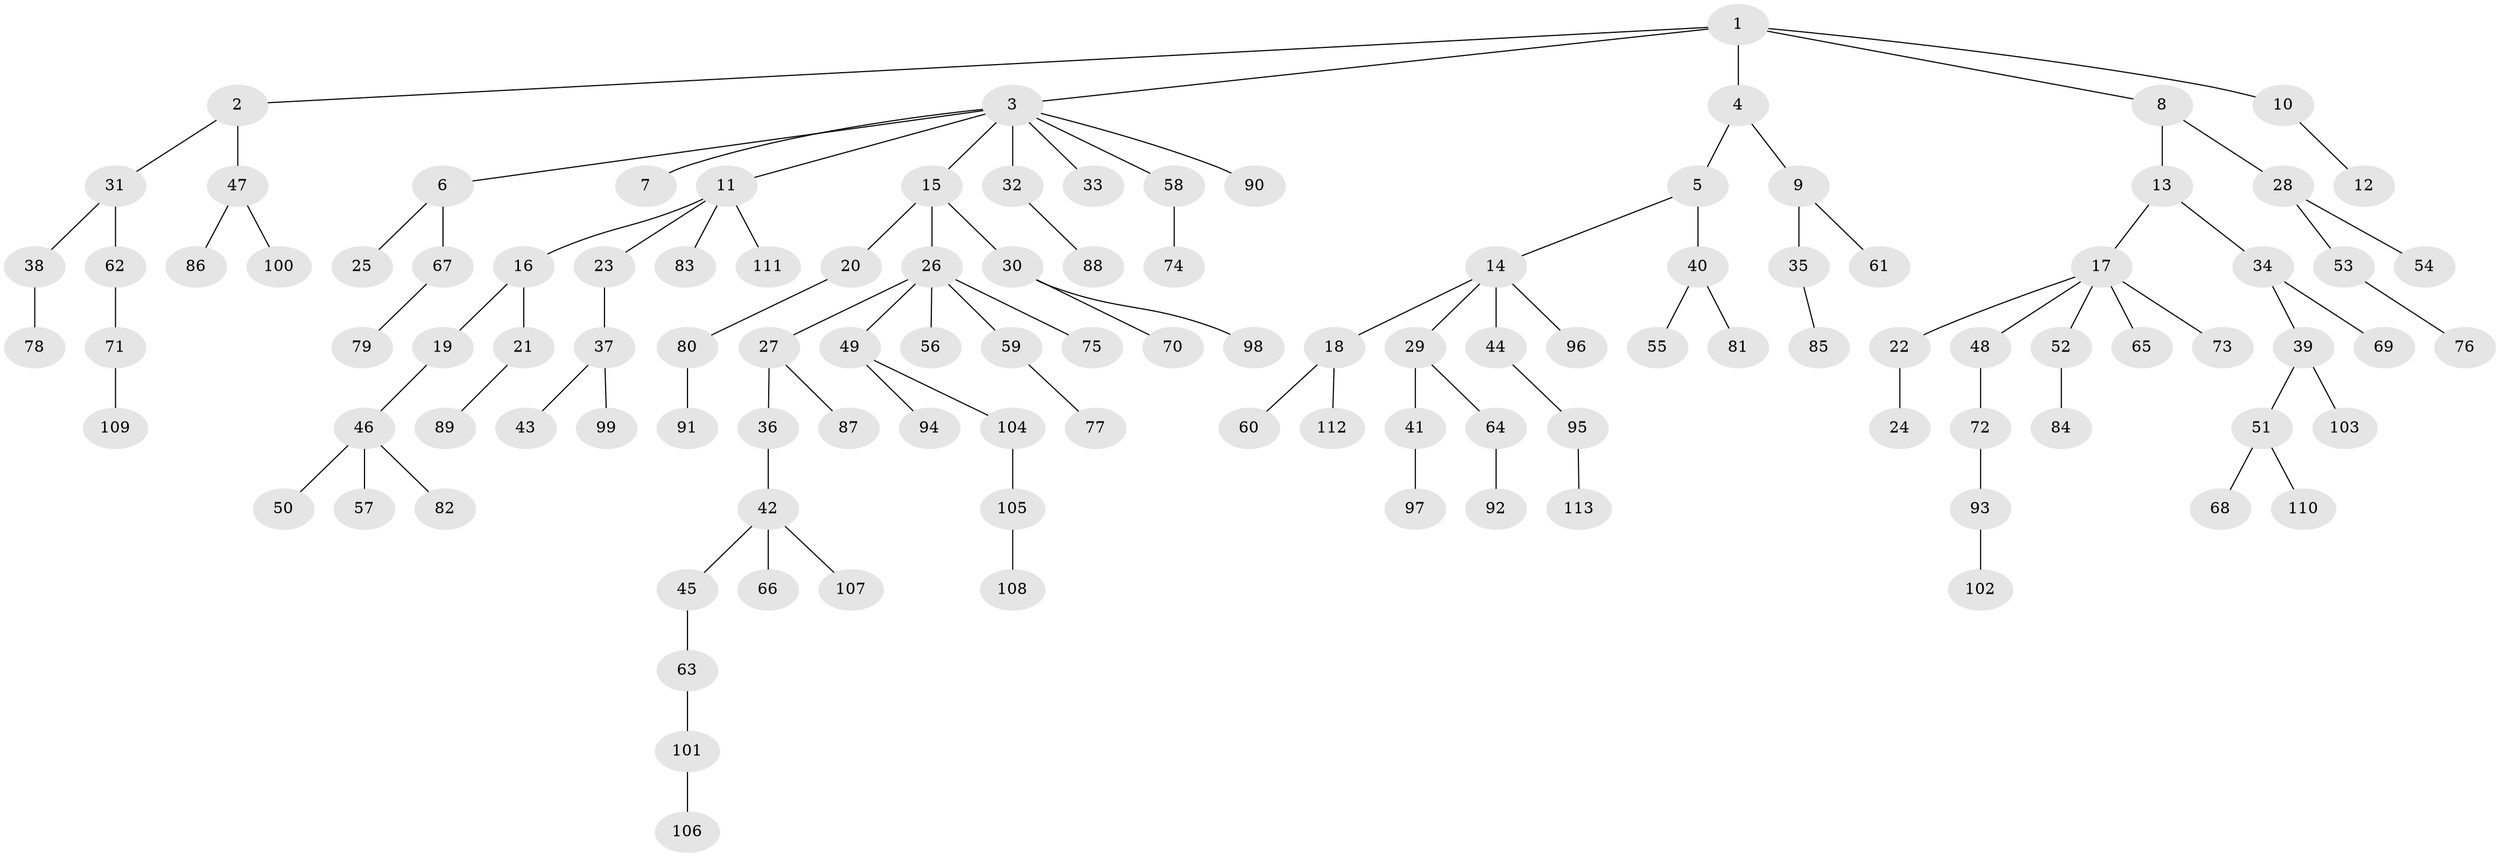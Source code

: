 // coarse degree distribution, {6: 0.02631578947368421, 4: 0.09210526315789473, 9: 0.013157894736842105, 3: 0.10526315789473684, 2: 0.19736842105263158, 1: 0.5526315789473685, 5: 0.013157894736842105}
// Generated by graph-tools (version 1.1) at 2025/52/02/27/25 19:52:09]
// undirected, 113 vertices, 112 edges
graph export_dot {
graph [start="1"]
  node [color=gray90,style=filled];
  1;
  2;
  3;
  4;
  5;
  6;
  7;
  8;
  9;
  10;
  11;
  12;
  13;
  14;
  15;
  16;
  17;
  18;
  19;
  20;
  21;
  22;
  23;
  24;
  25;
  26;
  27;
  28;
  29;
  30;
  31;
  32;
  33;
  34;
  35;
  36;
  37;
  38;
  39;
  40;
  41;
  42;
  43;
  44;
  45;
  46;
  47;
  48;
  49;
  50;
  51;
  52;
  53;
  54;
  55;
  56;
  57;
  58;
  59;
  60;
  61;
  62;
  63;
  64;
  65;
  66;
  67;
  68;
  69;
  70;
  71;
  72;
  73;
  74;
  75;
  76;
  77;
  78;
  79;
  80;
  81;
  82;
  83;
  84;
  85;
  86;
  87;
  88;
  89;
  90;
  91;
  92;
  93;
  94;
  95;
  96;
  97;
  98;
  99;
  100;
  101;
  102;
  103;
  104;
  105;
  106;
  107;
  108;
  109;
  110;
  111;
  112;
  113;
  1 -- 2;
  1 -- 3;
  1 -- 4;
  1 -- 8;
  1 -- 10;
  2 -- 31;
  2 -- 47;
  3 -- 6;
  3 -- 7;
  3 -- 11;
  3 -- 15;
  3 -- 32;
  3 -- 33;
  3 -- 58;
  3 -- 90;
  4 -- 5;
  4 -- 9;
  5 -- 14;
  5 -- 40;
  6 -- 25;
  6 -- 67;
  8 -- 13;
  8 -- 28;
  9 -- 35;
  9 -- 61;
  10 -- 12;
  11 -- 16;
  11 -- 23;
  11 -- 83;
  11 -- 111;
  13 -- 17;
  13 -- 34;
  14 -- 18;
  14 -- 29;
  14 -- 44;
  14 -- 96;
  15 -- 20;
  15 -- 26;
  15 -- 30;
  16 -- 19;
  16 -- 21;
  17 -- 22;
  17 -- 48;
  17 -- 52;
  17 -- 65;
  17 -- 73;
  18 -- 60;
  18 -- 112;
  19 -- 46;
  20 -- 80;
  21 -- 89;
  22 -- 24;
  23 -- 37;
  26 -- 27;
  26 -- 49;
  26 -- 56;
  26 -- 59;
  26 -- 75;
  27 -- 36;
  27 -- 87;
  28 -- 53;
  28 -- 54;
  29 -- 41;
  29 -- 64;
  30 -- 70;
  30 -- 98;
  31 -- 38;
  31 -- 62;
  32 -- 88;
  34 -- 39;
  34 -- 69;
  35 -- 85;
  36 -- 42;
  37 -- 43;
  37 -- 99;
  38 -- 78;
  39 -- 51;
  39 -- 103;
  40 -- 55;
  40 -- 81;
  41 -- 97;
  42 -- 45;
  42 -- 66;
  42 -- 107;
  44 -- 95;
  45 -- 63;
  46 -- 50;
  46 -- 57;
  46 -- 82;
  47 -- 86;
  47 -- 100;
  48 -- 72;
  49 -- 94;
  49 -- 104;
  51 -- 68;
  51 -- 110;
  52 -- 84;
  53 -- 76;
  58 -- 74;
  59 -- 77;
  62 -- 71;
  63 -- 101;
  64 -- 92;
  67 -- 79;
  71 -- 109;
  72 -- 93;
  80 -- 91;
  93 -- 102;
  95 -- 113;
  101 -- 106;
  104 -- 105;
  105 -- 108;
}
